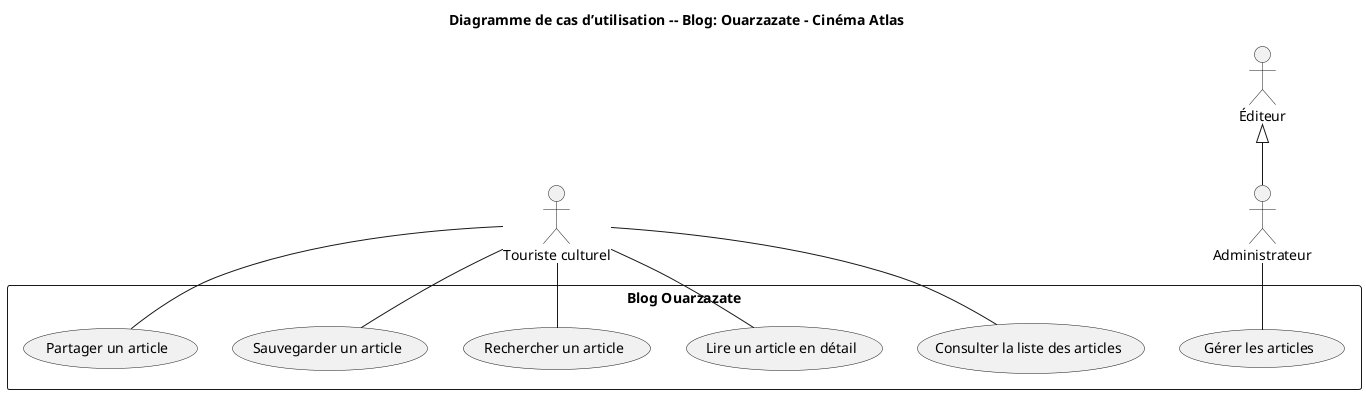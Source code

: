 @startuml
title Diagramme de cas d’utilisation -- Blog: Ouarzazate - Cinéma Atlas

actor "Touriste culturel" as Touriste
actor "Administrateur" as Admin
Éditeur <|--  Admin

rectangle "Blog Ouarzazate" {
  
  (Consulter la liste des articles) as UC1
  (Lire un article en détail) as UC2
  (Rechercher un article) as UC3
  (Sauvegarder un article) as UC4
  (Partager un article) as UC5
  (Gérer les articles) as UC6
}

Touriste -- UC1
Touriste -- UC2
Touriste -- UC3
Touriste -- UC4
Touriste -- UC5

Admin -- UC6

@enduml
